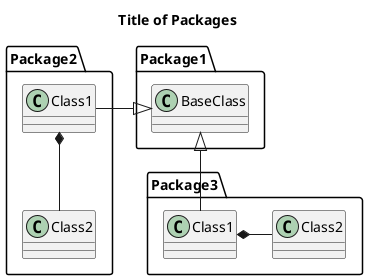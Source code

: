 @startuml

Package2.Class1 -|> Package1.BaseClass
Package2.Class1 *-- Package2.Class2

Package1.BaseClass <|-- Package3.Class1
Package3.Class1 *- Package3.Class2

title Title of Packages

@enduml
